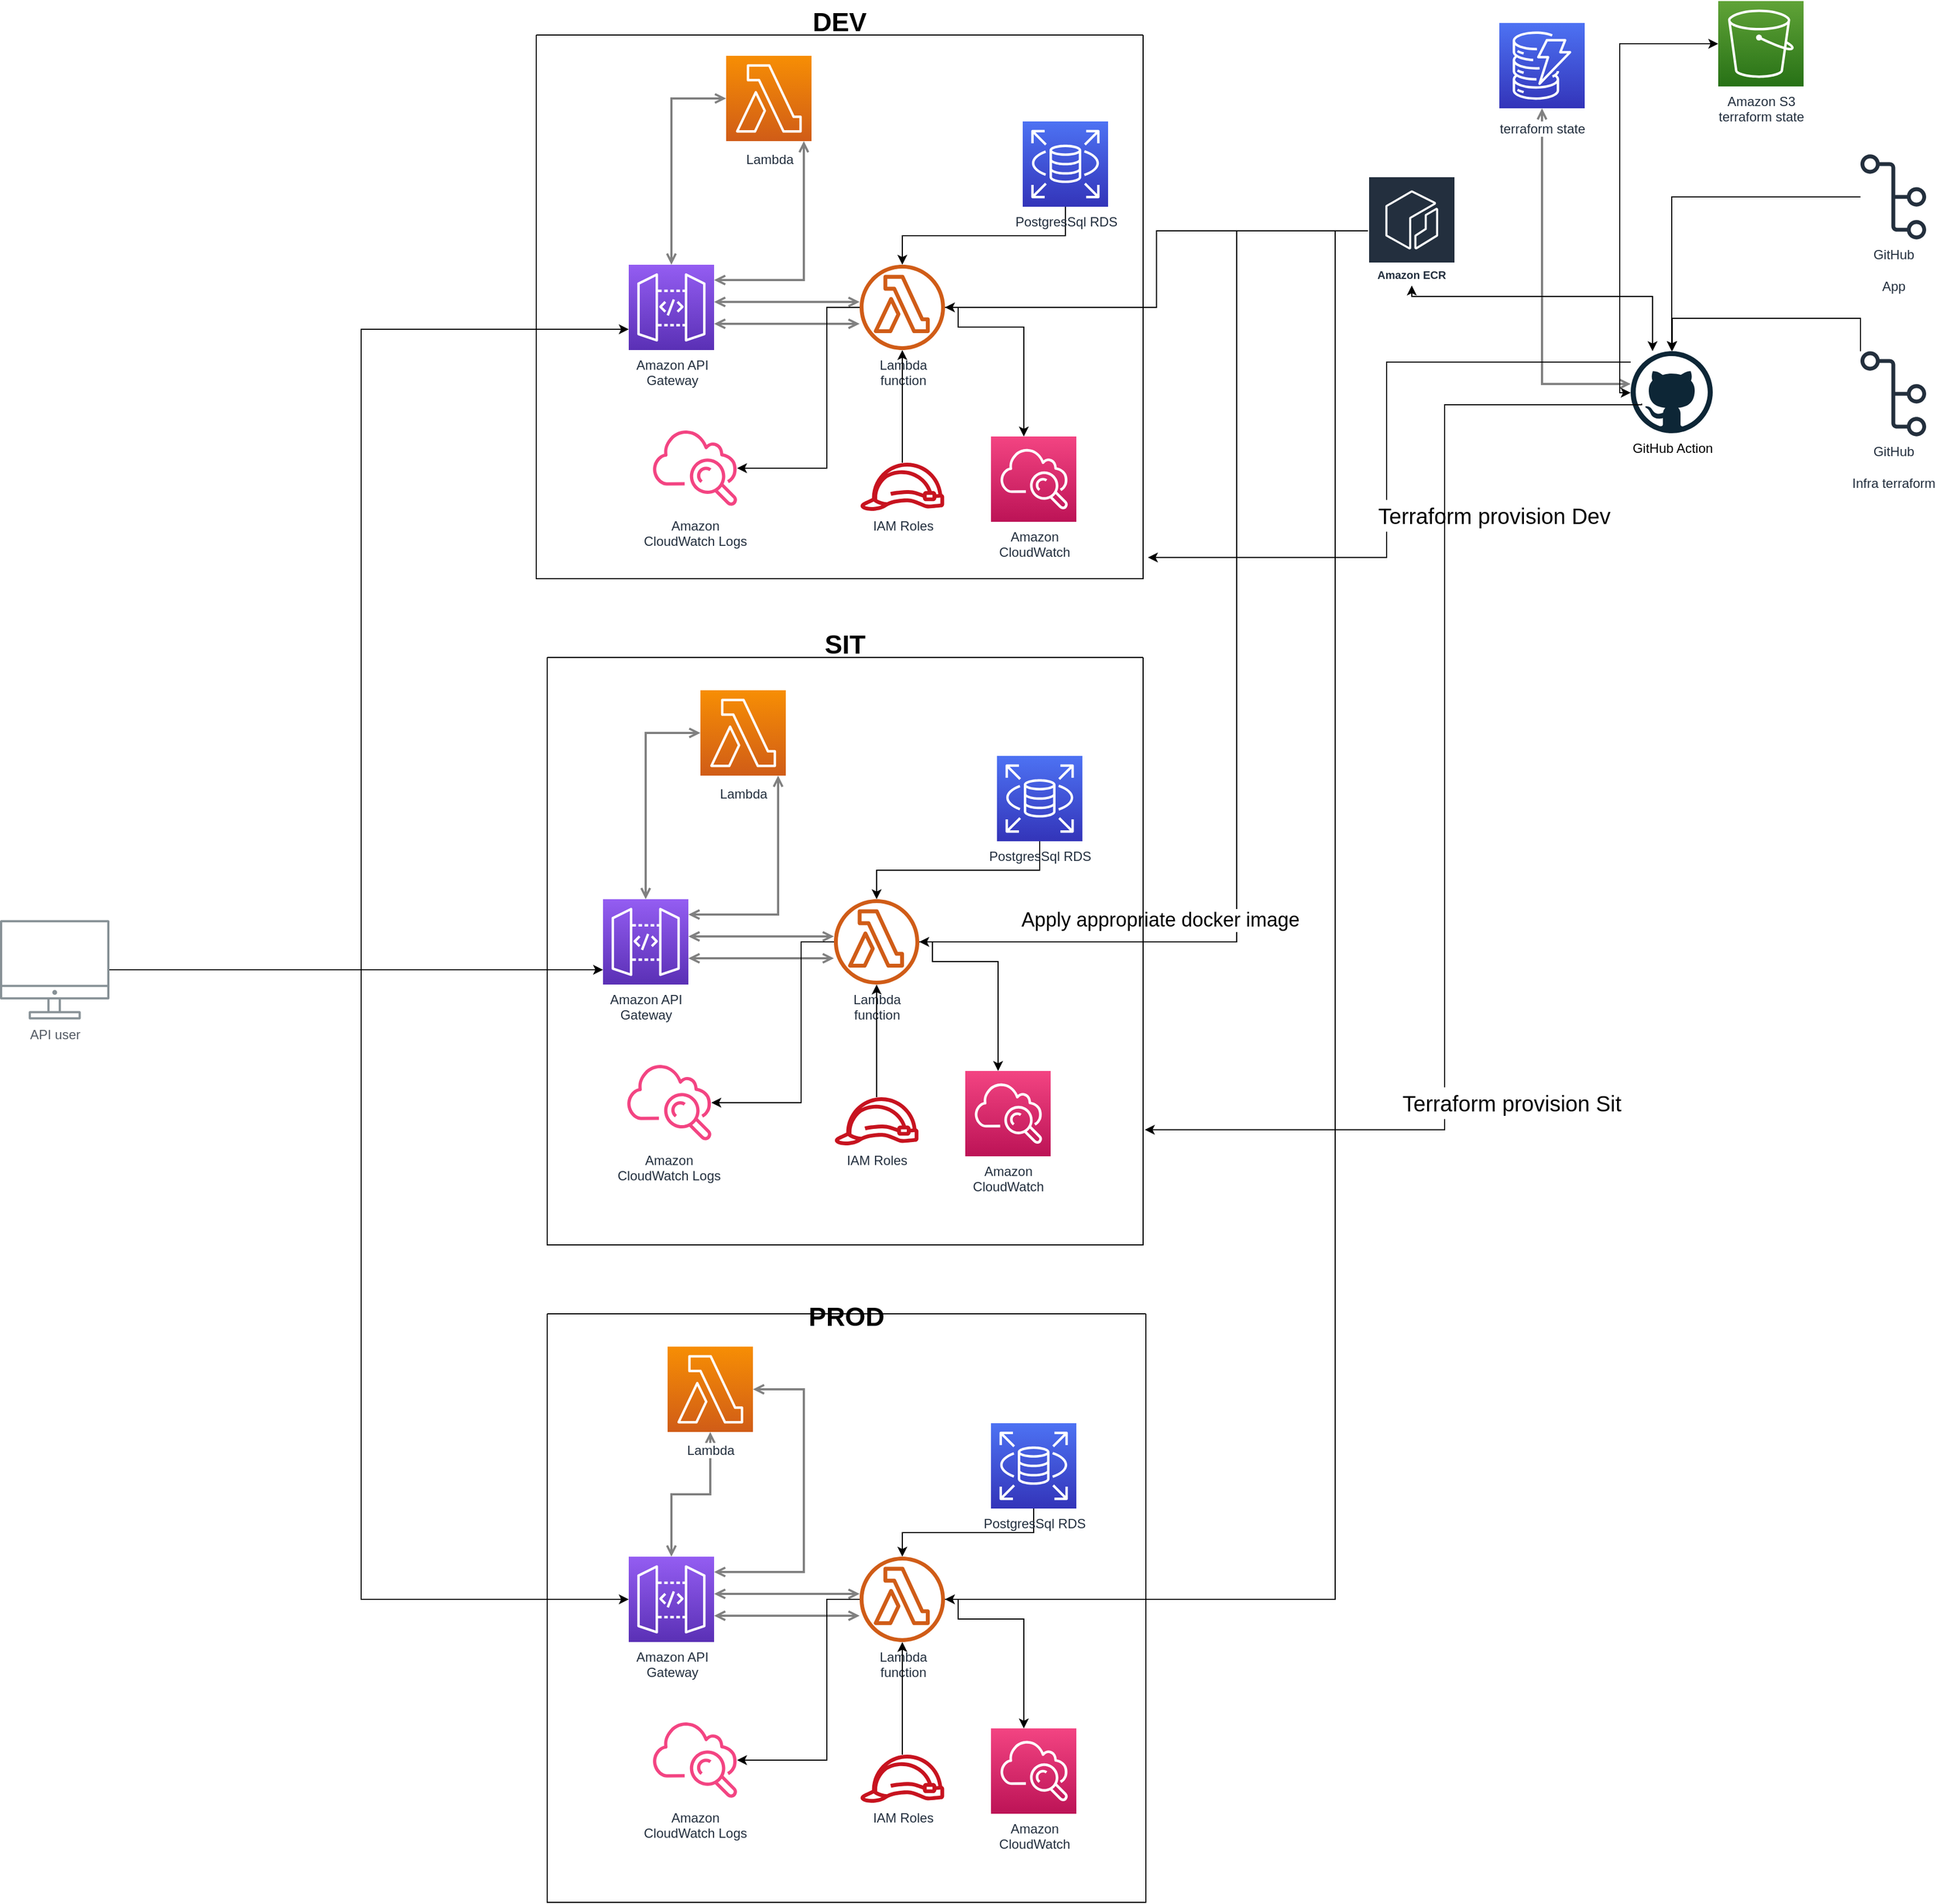 <mxfile version="21.6.7" type="github">
  <diagram id="Ht1M8jgEwFfnCIfOTk4-" name="Page-1">
    <mxGraphModel dx="3031" dy="2264" grid="1" gridSize="10" guides="1" tooltips="1" connect="1" arrows="1" fold="1" page="1" pageScale="1" pageWidth="1169" pageHeight="827" math="0" shadow="0">
      <root>
        <mxCell id="0" />
        <mxCell id="1" parent="0" />
        <mxCell id="UEzPUAAOIrF-is8g5C7q-132" style="edgeStyle=orthogonalEdgeStyle;rounded=0;orthogonalLoop=1;jettySize=auto;html=1;startArrow=open;startFill=0;endArrow=open;endFill=0;strokeWidth=2;strokeColor=#808080;" parent="1" source="Ke6kimZ8KrRcSS34F_if-2" target="UEzPUAAOIrF-is8g5C7q-119" edge="1">
          <mxGeometry relative="1" as="geometry">
            <Array as="points">
              <mxPoint x="2889" y="350" />
            </Array>
          </mxGeometry>
        </mxCell>
        <mxCell id="Ke6kimZ8KrRcSS34F_if-10" style="edgeStyle=orthogonalEdgeStyle;rounded=0;orthogonalLoop=1;jettySize=auto;html=1;startArrow=classic;startFill=1;" edge="1" parent="1" source="UEzPUAAOIrF-is8g5C7q-116" target="Ke6kimZ8KrRcSS34F_if-2">
          <mxGeometry relative="1" as="geometry">
            <Array as="points">
              <mxPoint x="2960" y="39" />
              <mxPoint x="2960" y="358" />
            </Array>
          </mxGeometry>
        </mxCell>
        <mxCell id="UEzPUAAOIrF-is8g5C7q-116" value="Amazon S3&lt;br&gt;&lt;div&gt;terraform state&lt;/div&gt;" style="outlineConnect=0;fontColor=#232F3E;gradientColor=#60A337;gradientDirection=north;fillColor=#277116;strokeColor=#ffffff;dashed=0;verticalLabelPosition=bottom;verticalAlign=top;align=center;html=1;fontSize=12;fontStyle=0;aspect=fixed;shape=mxgraph.aws4.resourceIcon;resIcon=mxgraph.aws4.s3;labelBackgroundColor=#ffffff;" parent="1" vertex="1">
          <mxGeometry x="3050" width="78" height="78" as="geometry" />
        </mxCell>
        <mxCell id="UEzPUAAOIrF-is8g5C7q-119" value="terraform state" style="outlineConnect=0;fontColor=#232F3E;gradientColor=#4D72F3;gradientDirection=north;fillColor=#3334B9;strokeColor=#ffffff;dashed=0;verticalLabelPosition=bottom;verticalAlign=top;align=center;html=1;fontSize=12;fontStyle=0;aspect=fixed;shape=mxgraph.aws4.resourceIcon;resIcon=mxgraph.aws4.dynamodb;labelBackgroundColor=#ffffff;spacingTop=5;" parent="1" vertex="1">
          <mxGeometry x="2850" y="20" width="78" height="78" as="geometry" />
        </mxCell>
        <mxCell id="Ke6kimZ8KrRcSS34F_if-138" style="edgeStyle=orthogonalEdgeStyle;rounded=0;orthogonalLoop=1;jettySize=auto;html=1;entryX=1.008;entryY=0.961;entryDx=0;entryDy=0;entryPerimeter=0;" edge="1" parent="1" source="Ke6kimZ8KrRcSS34F_if-2" target="Ke6kimZ8KrRcSS34F_if-135">
          <mxGeometry relative="1" as="geometry">
            <Array as="points">
              <mxPoint x="2747" y="330" />
              <mxPoint x="2747" y="509" />
            </Array>
          </mxGeometry>
        </mxCell>
        <mxCell id="Ke6kimZ8KrRcSS34F_if-142" value="&lt;div style=&quot;font-size: 24px;&quot;&gt;&lt;font style=&quot;font-size: 20px;&quot;&gt;Terraform provision Dev&lt;/font&gt;&lt;/div&gt;" style="edgeLabel;html=1;align=center;verticalAlign=middle;resizable=0;points=[];" vertex="1" connectable="0" parent="Ke6kimZ8KrRcSS34F_if-138">
          <mxGeometry x="0.516" relative="1" as="geometry">
            <mxPoint x="166" y="-39" as="offset" />
          </mxGeometry>
        </mxCell>
        <mxCell id="Ke6kimZ8KrRcSS34F_if-2" value="&lt;div&gt;GitHub Action&lt;/div&gt;&lt;div&gt;&lt;br&gt;&lt;/div&gt;" style="dashed=0;outlineConnect=0;html=1;align=center;labelPosition=center;verticalLabelPosition=bottom;verticalAlign=top;shape=mxgraph.weblogos.github" vertex="1" parent="1">
          <mxGeometry x="2970" y="320" width="75" height="75" as="geometry" />
        </mxCell>
        <mxCell id="Ke6kimZ8KrRcSS34F_if-14" style="edgeStyle=orthogonalEdgeStyle;rounded=0;orthogonalLoop=1;jettySize=auto;html=1;startArrow=none;startFill=0;" edge="1" parent="1" source="Ke6kimZ8KrRcSS34F_if-3" target="Ke6kimZ8KrRcSS34F_if-2">
          <mxGeometry relative="1" as="geometry" />
        </mxCell>
        <mxCell id="Ke6kimZ8KrRcSS34F_if-3" value="&lt;div&gt;GitHub&lt;/div&gt;&lt;div&gt;&lt;br&gt;&lt;/div&gt;&lt;div&gt;App&lt;br&gt;&lt;/div&gt;" style="sketch=0;outlineConnect=0;fontColor=#232F3E;gradientColor=none;fillColor=#232F3D;strokeColor=none;dashed=0;verticalLabelPosition=bottom;verticalAlign=top;align=center;html=1;fontSize=12;fontStyle=0;aspect=fixed;pointerEvents=1;shape=mxgraph.aws4.git_repository;" vertex="1" parent="1">
          <mxGeometry x="3180" y="140" width="60" height="78" as="geometry" />
        </mxCell>
        <mxCell id="Ke6kimZ8KrRcSS34F_if-15" style="edgeStyle=orthogonalEdgeStyle;rounded=0;orthogonalLoop=1;jettySize=auto;html=1;startArrow=none;startFill=0;" edge="1" parent="1" source="Ke6kimZ8KrRcSS34F_if-6" target="Ke6kimZ8KrRcSS34F_if-2">
          <mxGeometry relative="1" as="geometry">
            <Array as="points">
              <mxPoint x="3180" y="290" />
              <mxPoint x="3008" y="290" />
            </Array>
          </mxGeometry>
        </mxCell>
        <mxCell id="Ke6kimZ8KrRcSS34F_if-6" value="&lt;div&gt;GitHub&lt;/div&gt;&lt;div&gt;&lt;br&gt;&lt;/div&gt;&lt;div&gt;Infra terraform&lt;/div&gt;" style="sketch=0;outlineConnect=0;fontColor=#232F3E;gradientColor=none;fillColor=#232F3D;strokeColor=none;dashed=0;verticalLabelPosition=bottom;verticalAlign=top;align=center;html=1;fontSize=12;fontStyle=0;aspect=fixed;pointerEvents=1;shape=mxgraph.aws4.git_repository;" vertex="1" parent="1">
          <mxGeometry x="3180" y="320" width="60" height="78" as="geometry" />
        </mxCell>
        <mxCell id="Ke6kimZ8KrRcSS34F_if-12" style="edgeStyle=orthogonalEdgeStyle;rounded=0;orthogonalLoop=1;jettySize=auto;html=1;startArrow=classic;startFill=1;" edge="1" parent="1" source="Ke6kimZ8KrRcSS34F_if-11" target="Ke6kimZ8KrRcSS34F_if-2">
          <mxGeometry relative="1" as="geometry">
            <Array as="points">
              <mxPoint x="2770" y="270" />
              <mxPoint x="2990" y="270" />
            </Array>
          </mxGeometry>
        </mxCell>
        <mxCell id="Ke6kimZ8KrRcSS34F_if-136" style="edgeStyle=orthogonalEdgeStyle;rounded=0;orthogonalLoop=1;jettySize=auto;html=1;" edge="1" parent="1" source="Ke6kimZ8KrRcSS34F_if-11" target="Ke6kimZ8KrRcSS34F_if-107">
          <mxGeometry relative="1" as="geometry">
            <Array as="points">
              <mxPoint x="2610" y="210" />
              <mxPoint x="2610" y="860" />
            </Array>
          </mxGeometry>
        </mxCell>
        <mxCell id="Ke6kimZ8KrRcSS34F_if-162" value="&lt;font style=&quot;font-size: 18px;&quot;&gt;Apply appropriate docker image&lt;br&gt;&lt;/font&gt;" style="edgeLabel;html=1;align=center;verticalAlign=middle;resizable=0;points=[];" vertex="1" connectable="0" parent="Ke6kimZ8KrRcSS34F_if-136">
          <mxGeometry x="-0.44" y="2" relative="1" as="geometry">
            <mxPoint x="-72" y="453" as="offset" />
          </mxGeometry>
        </mxCell>
        <mxCell id="Ke6kimZ8KrRcSS34F_if-137" style="edgeStyle=orthogonalEdgeStyle;rounded=0;orthogonalLoop=1;jettySize=auto;html=1;" edge="1" parent="1" source="Ke6kimZ8KrRcSS34F_if-11" target="Ke6kimZ8KrRcSS34F_if-124">
          <mxGeometry relative="1" as="geometry">
            <Array as="points">
              <mxPoint x="2700" y="210" />
              <mxPoint x="2700" y="1461" />
            </Array>
          </mxGeometry>
        </mxCell>
        <mxCell id="Ke6kimZ8KrRcSS34F_if-163" style="edgeStyle=orthogonalEdgeStyle;rounded=0;orthogonalLoop=1;jettySize=auto;html=1;" edge="1" parent="1" source="Ke6kimZ8KrRcSS34F_if-11" target="Ke6kimZ8KrRcSS34F_if-152">
          <mxGeometry relative="1" as="geometry" />
        </mxCell>
        <mxCell id="Ke6kimZ8KrRcSS34F_if-11" value="Amazon ECR" style="sketch=0;outlineConnect=0;fontColor=#232F3E;gradientColor=none;strokeColor=#ffffff;fillColor=#232F3E;dashed=0;verticalLabelPosition=middle;verticalAlign=bottom;align=center;html=1;whiteSpace=wrap;fontSize=10;fontStyle=1;spacing=3;shape=mxgraph.aws4.productIcon;prIcon=mxgraph.aws4.ecr;" vertex="1" parent="1">
          <mxGeometry x="2730" y="160" width="80" height="100" as="geometry" />
        </mxCell>
        <mxCell id="Ke6kimZ8KrRcSS34F_if-99" style="edgeStyle=orthogonalEdgeStyle;rounded=0;orthogonalLoop=1;jettySize=auto;html=1;startArrow=open;startFill=0;endArrow=open;endFill=0;strokeWidth=2;strokeColor=#808080;" edge="1" parent="1" source="Ke6kimZ8KrRcSS34F_if-105" target="Ke6kimZ8KrRcSS34F_if-106">
          <mxGeometry relative="1" as="geometry" />
        </mxCell>
        <mxCell id="Ke6kimZ8KrRcSS34F_if-100" style="edgeStyle=orthogonalEdgeStyle;rounded=0;orthogonalLoop=1;jettySize=auto;html=1;startArrow=open;startFill=0;endArrow=open;endFill=0;strokeWidth=2;strokeColor=#808080;" edge="1" parent="1" source="Ke6kimZ8KrRcSS34F_if-106" target="Ke6kimZ8KrRcSS34F_if-107">
          <mxGeometry relative="1" as="geometry">
            <Array as="points">
              <mxPoint x="2172" y="875" />
              <mxPoint x="2172" y="875" />
            </Array>
          </mxGeometry>
        </mxCell>
        <mxCell id="Ke6kimZ8KrRcSS34F_if-101" style="edgeStyle=orthogonalEdgeStyle;rounded=0;orthogonalLoop=1;jettySize=auto;html=1;startArrow=open;startFill=0;endArrow=open;endFill=0;strokeWidth=2;strokeColor=#808080;" edge="1" parent="1" source="Ke6kimZ8KrRcSS34F_if-105" target="Ke6kimZ8KrRcSS34F_if-106">
          <mxGeometry relative="1" as="geometry">
            <mxPoint x="2162" y="743.724" as="sourcePoint" />
            <mxPoint x="2079.966" y="831" as="targetPoint" />
            <Array as="points">
              <mxPoint x="2191" y="835" />
            </Array>
          </mxGeometry>
        </mxCell>
        <mxCell id="Ke6kimZ8KrRcSS34F_if-102" style="edgeStyle=orthogonalEdgeStyle;rounded=0;orthogonalLoop=1;jettySize=auto;html=1;startArrow=open;startFill=0;endArrow=open;endFill=0;strokeWidth=2;strokeColor=#808080;" edge="1" parent="1" source="Ke6kimZ8KrRcSS34F_if-106" target="Ke6kimZ8KrRcSS34F_if-107">
          <mxGeometry relative="1" as="geometry">
            <mxPoint x="2119" y="870" as="sourcePoint" />
            <mxPoint x="2252" y="870" as="targetPoint" />
            <Array as="points">
              <mxPoint x="2172" y="855" />
              <mxPoint x="2172" y="855" />
            </Array>
          </mxGeometry>
        </mxCell>
        <mxCell id="Ke6kimZ8KrRcSS34F_if-106" value="Amazon API&lt;br&gt;Gateway&lt;br&gt;" style="outlineConnect=0;fontColor=#232F3E;gradientColor=#945DF2;gradientDirection=north;fillColor=#5A30B5;strokeColor=#ffffff;dashed=0;verticalLabelPosition=bottom;verticalAlign=top;align=center;html=1;fontSize=12;fontStyle=0;aspect=fixed;shape=mxgraph.aws4.resourceIcon;resIcon=mxgraph.aws4.api_gateway;labelBackgroundColor=#ffffff;" vertex="1" parent="1">
          <mxGeometry x="2031" y="821" width="78" height="78" as="geometry" />
        </mxCell>
        <mxCell id="Ke6kimZ8KrRcSS34F_if-107" value="Lambda&lt;br&gt;function" style="outlineConnect=0;fontColor=#232F3E;gradientColor=none;fillColor=#D05C17;strokeColor=none;dashed=0;verticalLabelPosition=bottom;verticalAlign=top;align=center;html=1;fontSize=12;fontStyle=0;aspect=fixed;pointerEvents=1;shape=mxgraph.aws4.lambda_function;labelBackgroundColor=#ffffff;" vertex="1" parent="1">
          <mxGeometry x="2242" y="821" width="78" height="78" as="geometry" />
        </mxCell>
        <mxCell id="Ke6kimZ8KrRcSS34F_if-108" style="edgeStyle=orthogonalEdgeStyle;rounded=0;orthogonalLoop=1;jettySize=auto;html=1;startArrow=classic;startFill=1;endArrow=none;endFill=0;" edge="1" parent="1" source="Ke6kimZ8KrRcSS34F_if-109" target="Ke6kimZ8KrRcSS34F_if-107">
          <mxGeometry relative="1" as="geometry">
            <Array as="points">
              <mxPoint x="2392" y="878" />
              <mxPoint x="2332" y="878" />
              <mxPoint x="2332" y="860" />
            </Array>
          </mxGeometry>
        </mxCell>
        <mxCell id="Ke6kimZ8KrRcSS34F_if-109" value="Amazon&lt;br&gt;CloudWatch&lt;br&gt;" style="outlineConnect=0;fontColor=#232F3E;gradientColor=#F34482;gradientDirection=north;fillColor=#BC1356;strokeColor=#ffffff;dashed=0;verticalLabelPosition=bottom;verticalAlign=top;align=center;html=1;fontSize=12;fontStyle=0;aspect=fixed;shape=mxgraph.aws4.resourceIcon;resIcon=mxgraph.aws4.cloudwatch;labelBackgroundColor=#ffffff;" vertex="1" parent="1">
          <mxGeometry x="2362" y="978" width="78" height="78" as="geometry" />
        </mxCell>
        <mxCell id="Ke6kimZ8KrRcSS34F_if-110" style="edgeStyle=orthogonalEdgeStyle;rounded=0;orthogonalLoop=1;jettySize=auto;html=1;" edge="1" parent="1" source="Ke6kimZ8KrRcSS34F_if-111" target="Ke6kimZ8KrRcSS34F_if-107">
          <mxGeometry relative="1" as="geometry" />
        </mxCell>
        <mxCell id="Ke6kimZ8KrRcSS34F_if-111" value="IAM Roles" style="outlineConnect=0;fontColor=#232F3E;gradientColor=none;fillColor=#C7131F;strokeColor=none;dashed=0;verticalLabelPosition=bottom;verticalAlign=top;align=center;html=1;fontSize=12;fontStyle=0;aspect=fixed;pointerEvents=1;shape=mxgraph.aws4.role;labelBackgroundColor=#ffffff;" vertex="1" parent="1">
          <mxGeometry x="2242" y="1002" width="78" height="44" as="geometry" />
        </mxCell>
        <mxCell id="Ke6kimZ8KrRcSS34F_if-112" style="edgeStyle=orthogonalEdgeStyle;rounded=0;orthogonalLoop=1;jettySize=auto;html=1;startArrow=classic;startFill=1;endArrow=none;endFill=0;" edge="1" parent="1" source="Ke6kimZ8KrRcSS34F_if-113" target="Ke6kimZ8KrRcSS34F_if-107">
          <mxGeometry relative="1" as="geometry">
            <Array as="points">
              <mxPoint x="2212" y="1007" />
              <mxPoint x="2212" y="860" />
            </Array>
          </mxGeometry>
        </mxCell>
        <mxCell id="Ke6kimZ8KrRcSS34F_if-113" value="Amazon&lt;br&gt;CloudWatch Logs&lt;br&gt;" style="outlineConnect=0;fontColor=#232F3E;gradientColor=none;gradientDirection=north;fillColor=#F34482;strokeColor=none;dashed=0;verticalLabelPosition=bottom;verticalAlign=top;align=center;html=1;fontSize=12;fontStyle=0;aspect=fixed;shape=mxgraph.aws4.cloudwatch;labelBackgroundColor=#ffffff;" vertex="1" parent="1">
          <mxGeometry x="2052" y="968" width="78" height="78" as="geometry" />
        </mxCell>
        <mxCell id="Ke6kimZ8KrRcSS34F_if-114" style="edgeStyle=orthogonalEdgeStyle;rounded=0;orthogonalLoop=1;jettySize=auto;html=1;exitX=0.5;exitY=1;exitDx=0;exitDy=0;exitPerimeter=0;" edge="1" parent="1" source="Ke6kimZ8KrRcSS34F_if-115" target="Ke6kimZ8KrRcSS34F_if-107">
          <mxGeometry relative="1" as="geometry" />
        </mxCell>
        <mxCell id="Ke6kimZ8KrRcSS34F_if-116" style="edgeStyle=orthogonalEdgeStyle;rounded=0;orthogonalLoop=1;jettySize=auto;html=1;startArrow=open;startFill=0;endArrow=open;endFill=0;strokeWidth=2;strokeColor=#808080;" edge="1" parent="1" source="Ke6kimZ8KrRcSS34F_if-122" target="Ke6kimZ8KrRcSS34F_if-123">
          <mxGeometry relative="1" as="geometry" />
        </mxCell>
        <mxCell id="Ke6kimZ8KrRcSS34F_if-117" style="edgeStyle=orthogonalEdgeStyle;rounded=0;orthogonalLoop=1;jettySize=auto;html=1;startArrow=open;startFill=0;endArrow=open;endFill=0;strokeWidth=2;strokeColor=#808080;" edge="1" parent="1" source="Ke6kimZ8KrRcSS34F_if-123" target="Ke6kimZ8KrRcSS34F_if-124">
          <mxGeometry relative="1" as="geometry">
            <Array as="points">
              <mxPoint x="2195.5" y="1476" />
              <mxPoint x="2195.5" y="1476" />
            </Array>
          </mxGeometry>
        </mxCell>
        <mxCell id="Ke6kimZ8KrRcSS34F_if-118" style="edgeStyle=orthogonalEdgeStyle;rounded=0;orthogonalLoop=1;jettySize=auto;html=1;startArrow=open;startFill=0;endArrow=open;endFill=0;strokeWidth=2;strokeColor=#808080;" edge="1" parent="1" source="Ke6kimZ8KrRcSS34F_if-122" target="Ke6kimZ8KrRcSS34F_if-123">
          <mxGeometry relative="1" as="geometry">
            <mxPoint x="2185.5" y="1344.724" as="sourcePoint" />
            <mxPoint x="2103.466" y="1432" as="targetPoint" />
            <Array as="points">
              <mxPoint x="2214.5" y="1436" />
            </Array>
          </mxGeometry>
        </mxCell>
        <mxCell id="Ke6kimZ8KrRcSS34F_if-119" style="edgeStyle=orthogonalEdgeStyle;rounded=0;orthogonalLoop=1;jettySize=auto;html=1;startArrow=open;startFill=0;endArrow=open;endFill=0;strokeWidth=2;strokeColor=#808080;" edge="1" parent="1" source="Ke6kimZ8KrRcSS34F_if-123" target="Ke6kimZ8KrRcSS34F_if-124">
          <mxGeometry relative="1" as="geometry">
            <mxPoint x="2142.5" y="1471" as="sourcePoint" />
            <mxPoint x="2275.5" y="1471" as="targetPoint" />
            <Array as="points">
              <mxPoint x="2195.5" y="1456" />
              <mxPoint x="2195.5" y="1456" />
            </Array>
          </mxGeometry>
        </mxCell>
        <mxCell id="Ke6kimZ8KrRcSS34F_if-120" style="edgeStyle=orthogonalEdgeStyle;rounded=0;orthogonalLoop=1;jettySize=auto;html=1;" edge="1" parent="1" source="Ke6kimZ8KrRcSS34F_if-121" target="Ke6kimZ8KrRcSS34F_if-123">
          <mxGeometry relative="1" as="geometry">
            <Array as="points">
              <mxPoint x="1810" y="886" />
              <mxPoint x="1810" y="1461" />
            </Array>
          </mxGeometry>
        </mxCell>
        <mxCell id="Ke6kimZ8KrRcSS34F_if-145" style="edgeStyle=orthogonalEdgeStyle;rounded=0;orthogonalLoop=1;jettySize=auto;html=1;" edge="1" parent="1" source="Ke6kimZ8KrRcSS34F_if-121" target="Ke6kimZ8KrRcSS34F_if-106">
          <mxGeometry relative="1" as="geometry">
            <Array as="points">
              <mxPoint x="1540" y="870" />
            </Array>
          </mxGeometry>
        </mxCell>
        <mxCell id="Ke6kimZ8KrRcSS34F_if-146" style="edgeStyle=orthogonalEdgeStyle;rounded=0;orthogonalLoop=1;jettySize=auto;html=1;" edge="1" parent="1" source="Ke6kimZ8KrRcSS34F_if-121" target="Ke6kimZ8KrRcSS34F_if-151">
          <mxGeometry relative="1" as="geometry">
            <mxPoint x="2000" y="300" as="targetPoint" />
            <Array as="points">
              <mxPoint x="1810" y="886" />
              <mxPoint x="1810" y="300" />
            </Array>
          </mxGeometry>
        </mxCell>
        <mxCell id="Ke6kimZ8KrRcSS34F_if-121" value="&lt;div&gt;API user&lt;/div&gt;&lt;div&gt;&lt;br&gt;&lt;/div&gt;" style="outlineConnect=0;gradientColor=none;fontColor=#545B64;strokeColor=none;fillColor=#879196;dashed=0;verticalLabelPosition=bottom;verticalAlign=top;align=center;html=1;fontSize=12;fontStyle=0;aspect=fixed;shape=mxgraph.aws4.illustration_desktop;pointerEvents=1;labelBackgroundColor=#ffffff;" vertex="1" parent="1">
          <mxGeometry x="1480" y="840" width="100" height="91" as="geometry" />
        </mxCell>
        <mxCell id="Ke6kimZ8KrRcSS34F_if-123" value="Amazon API&lt;br&gt;Gateway&lt;br&gt;" style="outlineConnect=0;fontColor=#232F3E;gradientColor=#945DF2;gradientDirection=north;fillColor=#5A30B5;strokeColor=#ffffff;dashed=0;verticalLabelPosition=bottom;verticalAlign=top;align=center;html=1;fontSize=12;fontStyle=0;aspect=fixed;shape=mxgraph.aws4.resourceIcon;resIcon=mxgraph.aws4.api_gateway;labelBackgroundColor=#ffffff;" vertex="1" parent="1">
          <mxGeometry x="2054.5" y="1422" width="78" height="78" as="geometry" />
        </mxCell>
        <mxCell id="Ke6kimZ8KrRcSS34F_if-124" value="Lambda&lt;br&gt;function" style="outlineConnect=0;fontColor=#232F3E;gradientColor=none;fillColor=#D05C17;strokeColor=none;dashed=0;verticalLabelPosition=bottom;verticalAlign=top;align=center;html=1;fontSize=12;fontStyle=0;aspect=fixed;pointerEvents=1;shape=mxgraph.aws4.lambda_function;labelBackgroundColor=#ffffff;" vertex="1" parent="1">
          <mxGeometry x="2265.5" y="1422" width="78" height="78" as="geometry" />
        </mxCell>
        <mxCell id="Ke6kimZ8KrRcSS34F_if-125" style="edgeStyle=orthogonalEdgeStyle;rounded=0;orthogonalLoop=1;jettySize=auto;html=1;startArrow=classic;startFill=1;endArrow=none;endFill=0;" edge="1" parent="1" source="Ke6kimZ8KrRcSS34F_if-126" target="Ke6kimZ8KrRcSS34F_if-124">
          <mxGeometry relative="1" as="geometry">
            <Array as="points">
              <mxPoint x="2415.5" y="1479" />
              <mxPoint x="2355.5" y="1479" />
              <mxPoint x="2355.5" y="1461" />
            </Array>
          </mxGeometry>
        </mxCell>
        <mxCell id="Ke6kimZ8KrRcSS34F_if-126" value="Amazon&lt;br&gt;CloudWatch&lt;br&gt;" style="outlineConnect=0;fontColor=#232F3E;gradientColor=#F34482;gradientDirection=north;fillColor=#BC1356;strokeColor=#ffffff;dashed=0;verticalLabelPosition=bottom;verticalAlign=top;align=center;html=1;fontSize=12;fontStyle=0;aspect=fixed;shape=mxgraph.aws4.resourceIcon;resIcon=mxgraph.aws4.cloudwatch;labelBackgroundColor=#ffffff;" vertex="1" parent="1">
          <mxGeometry x="2385.5" y="1579" width="78" height="78" as="geometry" />
        </mxCell>
        <mxCell id="Ke6kimZ8KrRcSS34F_if-127" style="edgeStyle=orthogonalEdgeStyle;rounded=0;orthogonalLoop=1;jettySize=auto;html=1;" edge="1" parent="1" source="Ke6kimZ8KrRcSS34F_if-128" target="Ke6kimZ8KrRcSS34F_if-124">
          <mxGeometry relative="1" as="geometry" />
        </mxCell>
        <mxCell id="Ke6kimZ8KrRcSS34F_if-128" value="IAM Roles" style="outlineConnect=0;fontColor=#232F3E;gradientColor=none;fillColor=#C7131F;strokeColor=none;dashed=0;verticalLabelPosition=bottom;verticalAlign=top;align=center;html=1;fontSize=12;fontStyle=0;aspect=fixed;pointerEvents=1;shape=mxgraph.aws4.role;labelBackgroundColor=#ffffff;" vertex="1" parent="1">
          <mxGeometry x="2265.5" y="1603" width="78" height="44" as="geometry" />
        </mxCell>
        <mxCell id="Ke6kimZ8KrRcSS34F_if-129" style="edgeStyle=orthogonalEdgeStyle;rounded=0;orthogonalLoop=1;jettySize=auto;html=1;startArrow=classic;startFill=1;endArrow=none;endFill=0;" edge="1" parent="1" source="Ke6kimZ8KrRcSS34F_if-130" target="Ke6kimZ8KrRcSS34F_if-124">
          <mxGeometry relative="1" as="geometry">
            <Array as="points">
              <mxPoint x="2235.5" y="1608" />
              <mxPoint x="2235.5" y="1461" />
            </Array>
          </mxGeometry>
        </mxCell>
        <mxCell id="Ke6kimZ8KrRcSS34F_if-130" value="Amazon&lt;br&gt;CloudWatch Logs&lt;br&gt;" style="outlineConnect=0;fontColor=#232F3E;gradientColor=none;gradientDirection=north;fillColor=#F34482;strokeColor=none;dashed=0;verticalLabelPosition=bottom;verticalAlign=top;align=center;html=1;fontSize=12;fontStyle=0;aspect=fixed;shape=mxgraph.aws4.cloudwatch;labelBackgroundColor=#ffffff;" vertex="1" parent="1">
          <mxGeometry x="2075.5" y="1569" width="78" height="78" as="geometry" />
        </mxCell>
        <mxCell id="Ke6kimZ8KrRcSS34F_if-131" style="edgeStyle=orthogonalEdgeStyle;rounded=0;orthogonalLoop=1;jettySize=auto;html=1;exitX=0.5;exitY=1;exitDx=0;exitDy=0;exitPerimeter=0;" edge="1" parent="1" source="Ke6kimZ8KrRcSS34F_if-132" target="Ke6kimZ8KrRcSS34F_if-124">
          <mxGeometry relative="1" as="geometry" />
        </mxCell>
        <mxCell id="Ke6kimZ8KrRcSS34F_if-133" value="PROD" style="swimlane;startSize=0;fontSize=24;" vertex="1" parent="1">
          <mxGeometry x="1980" y="1200" width="547" height="538" as="geometry" />
        </mxCell>
        <mxCell id="Ke6kimZ8KrRcSS34F_if-122" value="Lambda" style="outlineConnect=0;fontColor=#232F3E;gradientColor=#F78E04;gradientDirection=north;fillColor=#D05C17;strokeColor=#ffffff;dashed=0;verticalLabelPosition=bottom;verticalAlign=top;align=center;html=1;fontSize=12;fontStyle=0;aspect=fixed;shape=mxgraph.aws4.resourceIcon;resIcon=mxgraph.aws4.lambda;labelBackgroundColor=#ffffff;spacingTop=3;" vertex="1" parent="Ke6kimZ8KrRcSS34F_if-133">
          <mxGeometry x="110" y="30" width="78" height="78" as="geometry" />
        </mxCell>
        <mxCell id="Ke6kimZ8KrRcSS34F_if-132" value="&lt;div&gt;PostgresSql RDS&lt;/div&gt;&lt;div&gt;&lt;br&gt;&lt;/div&gt;" style="sketch=0;points=[[0,0,0],[0.25,0,0],[0.5,0,0],[0.75,0,0],[1,0,0],[0,1,0],[0.25,1,0],[0.5,1,0],[0.75,1,0],[1,1,0],[0,0.25,0],[0,0.5,0],[0,0.75,0],[1,0.25,0],[1,0.5,0],[1,0.75,0]];outlineConnect=0;fontColor=#232F3E;gradientColor=#4D72F3;gradientDirection=north;fillColor=#3334B9;strokeColor=#ffffff;dashed=0;verticalLabelPosition=bottom;verticalAlign=top;align=center;html=1;fontSize=12;fontStyle=0;aspect=fixed;shape=mxgraph.aws4.resourceIcon;resIcon=mxgraph.aws4.rds;" vertex="1" parent="Ke6kimZ8KrRcSS34F_if-133">
          <mxGeometry x="405.5" y="100" width="78" height="78" as="geometry" />
        </mxCell>
        <mxCell id="Ke6kimZ8KrRcSS34F_if-134" value="SIT&#xa;" style="swimlane;startSize=0;fontSize=24;" vertex="1" parent="1">
          <mxGeometry x="1980" y="600" width="544.5" height="537" as="geometry" />
        </mxCell>
        <mxCell id="Ke6kimZ8KrRcSS34F_if-105" value="Lambda" style="outlineConnect=0;fontColor=#232F3E;gradientColor=#F78E04;gradientDirection=north;fillColor=#D05C17;strokeColor=#ffffff;dashed=0;verticalLabelPosition=bottom;verticalAlign=top;align=center;html=1;fontSize=12;fontStyle=0;aspect=fixed;shape=mxgraph.aws4.resourceIcon;resIcon=mxgraph.aws4.lambda;labelBackgroundColor=#ffffff;spacingTop=3;" vertex="1" parent="Ke6kimZ8KrRcSS34F_if-134">
          <mxGeometry x="140" y="30" width="78" height="78" as="geometry" />
        </mxCell>
        <mxCell id="Ke6kimZ8KrRcSS34F_if-115" value="&lt;div&gt;PostgresSql RDS&lt;/div&gt;&lt;div&gt;&lt;br&gt;&lt;/div&gt;" style="sketch=0;points=[[0,0,0],[0.25,0,0],[0.5,0,0],[0.75,0,0],[1,0,0],[0,1,0],[0.25,1,0],[0.5,1,0],[0.75,1,0],[1,1,0],[0,0.25,0],[0,0.5,0],[0,0.75,0],[1,0.25,0],[1,0.5,0],[1,0.75,0]];outlineConnect=0;fontColor=#232F3E;gradientColor=#4D72F3;gradientDirection=north;fillColor=#3334B9;strokeColor=#ffffff;dashed=0;verticalLabelPosition=bottom;verticalAlign=top;align=center;html=1;fontSize=12;fontStyle=0;aspect=fixed;shape=mxgraph.aws4.resourceIcon;resIcon=mxgraph.aws4.rds;" vertex="1" parent="Ke6kimZ8KrRcSS34F_if-134">
          <mxGeometry x="411" y="90" width="78" height="78" as="geometry" />
        </mxCell>
        <mxCell id="Ke6kimZ8KrRcSS34F_if-135" value="DEV&#xa;" style="swimlane;startSize=0;fontSize=24;" vertex="1" parent="1">
          <mxGeometry x="1970" y="31" width="554.5" height="497" as="geometry" />
        </mxCell>
        <mxCell id="Ke6kimZ8KrRcSS34F_if-151" value="Amazon API&lt;br&gt;Gateway&lt;br&gt;" style="outlineConnect=0;fontColor=#232F3E;gradientColor=#945DF2;gradientDirection=north;fillColor=#5A30B5;strokeColor=#ffffff;dashed=0;verticalLabelPosition=bottom;verticalAlign=top;align=center;html=1;fontSize=12;fontStyle=0;aspect=fixed;shape=mxgraph.aws4.resourceIcon;resIcon=mxgraph.aws4.api_gateway;labelBackgroundColor=#ffffff;" vertex="1" parent="Ke6kimZ8KrRcSS34F_if-135">
          <mxGeometry x="84.5" y="210" width="78" height="78" as="geometry" />
        </mxCell>
        <mxCell id="Ke6kimZ8KrRcSS34F_if-152" value="Lambda&lt;br&gt;function" style="outlineConnect=0;fontColor=#232F3E;gradientColor=none;fillColor=#D05C17;strokeColor=none;dashed=0;verticalLabelPosition=bottom;verticalAlign=top;align=center;html=1;fontSize=12;fontStyle=0;aspect=fixed;pointerEvents=1;shape=mxgraph.aws4.lambda_function;labelBackgroundColor=#ffffff;" vertex="1" parent="Ke6kimZ8KrRcSS34F_if-135">
          <mxGeometry x="295.5" y="210" width="78" height="78" as="geometry" />
        </mxCell>
        <mxCell id="Ke6kimZ8KrRcSS34F_if-148" style="edgeStyle=orthogonalEdgeStyle;rounded=0;orthogonalLoop=1;jettySize=auto;html=1;startArrow=open;startFill=0;endArrow=open;endFill=0;strokeWidth=2;strokeColor=#808080;" edge="1" parent="Ke6kimZ8KrRcSS34F_if-135" source="Ke6kimZ8KrRcSS34F_if-151" target="Ke6kimZ8KrRcSS34F_if-152">
          <mxGeometry relative="1" as="geometry">
            <Array as="points">
              <mxPoint x="225.5" y="264" />
              <mxPoint x="225.5" y="264" />
            </Array>
          </mxGeometry>
        </mxCell>
        <mxCell id="Ke6kimZ8KrRcSS34F_if-150" style="edgeStyle=orthogonalEdgeStyle;rounded=0;orthogonalLoop=1;jettySize=auto;html=1;startArrow=open;startFill=0;endArrow=open;endFill=0;strokeWidth=2;strokeColor=#808080;" edge="1" parent="Ke6kimZ8KrRcSS34F_if-135" source="Ke6kimZ8KrRcSS34F_if-151" target="Ke6kimZ8KrRcSS34F_if-152">
          <mxGeometry relative="1" as="geometry">
            <mxPoint x="172.5" y="259" as="sourcePoint" />
            <mxPoint x="305.5" y="259" as="targetPoint" />
            <Array as="points">
              <mxPoint x="225.5" y="244" />
              <mxPoint x="225.5" y="244" />
            </Array>
          </mxGeometry>
        </mxCell>
        <mxCell id="Ke6kimZ8KrRcSS34F_if-153" style="edgeStyle=orthogonalEdgeStyle;rounded=0;orthogonalLoop=1;jettySize=auto;html=1;startArrow=classic;startFill=1;endArrow=none;endFill=0;" edge="1" parent="Ke6kimZ8KrRcSS34F_if-135" source="Ke6kimZ8KrRcSS34F_if-154" target="Ke6kimZ8KrRcSS34F_if-152">
          <mxGeometry relative="1" as="geometry">
            <Array as="points">
              <mxPoint x="445.5" y="267" />
              <mxPoint x="385.5" y="267" />
              <mxPoint x="385.5" y="249" />
            </Array>
          </mxGeometry>
        </mxCell>
        <mxCell id="Ke6kimZ8KrRcSS34F_if-154" value="Amazon&lt;br&gt;CloudWatch&lt;br&gt;" style="outlineConnect=0;fontColor=#232F3E;gradientColor=#F34482;gradientDirection=north;fillColor=#BC1356;strokeColor=#ffffff;dashed=0;verticalLabelPosition=bottom;verticalAlign=top;align=center;html=1;fontSize=12;fontStyle=0;aspect=fixed;shape=mxgraph.aws4.resourceIcon;resIcon=mxgraph.aws4.cloudwatch;labelBackgroundColor=#ffffff;" vertex="1" parent="Ke6kimZ8KrRcSS34F_if-135">
          <mxGeometry x="415.5" y="367" width="78" height="78" as="geometry" />
        </mxCell>
        <mxCell id="Ke6kimZ8KrRcSS34F_if-155" style="edgeStyle=orthogonalEdgeStyle;rounded=0;orthogonalLoop=1;jettySize=auto;html=1;" edge="1" parent="Ke6kimZ8KrRcSS34F_if-135" source="Ke6kimZ8KrRcSS34F_if-156" target="Ke6kimZ8KrRcSS34F_if-152">
          <mxGeometry relative="1" as="geometry" />
        </mxCell>
        <mxCell id="Ke6kimZ8KrRcSS34F_if-156" value="IAM Roles" style="outlineConnect=0;fontColor=#232F3E;gradientColor=none;fillColor=#C7131F;strokeColor=none;dashed=0;verticalLabelPosition=bottom;verticalAlign=top;align=center;html=1;fontSize=12;fontStyle=0;aspect=fixed;pointerEvents=1;shape=mxgraph.aws4.role;labelBackgroundColor=#ffffff;" vertex="1" parent="Ke6kimZ8KrRcSS34F_if-135">
          <mxGeometry x="295.5" y="391" width="78" height="44" as="geometry" />
        </mxCell>
        <mxCell id="Ke6kimZ8KrRcSS34F_if-157" style="edgeStyle=orthogonalEdgeStyle;rounded=0;orthogonalLoop=1;jettySize=auto;html=1;startArrow=classic;startFill=1;endArrow=none;endFill=0;" edge="1" parent="Ke6kimZ8KrRcSS34F_if-135" source="Ke6kimZ8KrRcSS34F_if-158" target="Ke6kimZ8KrRcSS34F_if-152">
          <mxGeometry relative="1" as="geometry">
            <Array as="points">
              <mxPoint x="265.5" y="396" />
              <mxPoint x="265.5" y="249" />
            </Array>
          </mxGeometry>
        </mxCell>
        <mxCell id="Ke6kimZ8KrRcSS34F_if-158" value="Amazon&lt;br&gt;CloudWatch Logs&lt;br&gt;" style="outlineConnect=0;fontColor=#232F3E;gradientColor=none;gradientDirection=north;fillColor=#F34482;strokeColor=none;dashed=0;verticalLabelPosition=bottom;verticalAlign=top;align=center;html=1;fontSize=12;fontStyle=0;aspect=fixed;shape=mxgraph.aws4.cloudwatch;labelBackgroundColor=#ffffff;" vertex="1" parent="Ke6kimZ8KrRcSS34F_if-135">
          <mxGeometry x="105.5" y="357" width="78" height="78" as="geometry" />
        </mxCell>
        <mxCell id="Ke6kimZ8KrRcSS34F_if-159" style="edgeStyle=orthogonalEdgeStyle;rounded=0;orthogonalLoop=1;jettySize=auto;html=1;exitX=0.5;exitY=1;exitDx=0;exitDy=0;exitPerimeter=0;" edge="1" parent="Ke6kimZ8KrRcSS34F_if-135" source="Ke6kimZ8KrRcSS34F_if-161" target="Ke6kimZ8KrRcSS34F_if-152">
          <mxGeometry relative="1" as="geometry" />
        </mxCell>
        <mxCell id="Ke6kimZ8KrRcSS34F_if-160" value="Lambda" style="outlineConnect=0;fontColor=#232F3E;gradientColor=#F78E04;gradientDirection=north;fillColor=#D05C17;strokeColor=#ffffff;dashed=0;verticalLabelPosition=bottom;verticalAlign=top;align=center;html=1;fontSize=12;fontStyle=0;aspect=fixed;shape=mxgraph.aws4.resourceIcon;resIcon=mxgraph.aws4.lambda;labelBackgroundColor=#ffffff;spacingTop=3;" vertex="1" parent="Ke6kimZ8KrRcSS34F_if-135">
          <mxGeometry x="173.5" y="19" width="78" height="78" as="geometry" />
        </mxCell>
        <mxCell id="Ke6kimZ8KrRcSS34F_if-147" style="edgeStyle=orthogonalEdgeStyle;rounded=0;orthogonalLoop=1;jettySize=auto;html=1;startArrow=open;startFill=0;endArrow=open;endFill=0;strokeWidth=2;strokeColor=#808080;" edge="1" parent="Ke6kimZ8KrRcSS34F_if-135" source="Ke6kimZ8KrRcSS34F_if-160" target="Ke6kimZ8KrRcSS34F_if-151">
          <mxGeometry relative="1" as="geometry" />
        </mxCell>
        <mxCell id="Ke6kimZ8KrRcSS34F_if-149" style="edgeStyle=orthogonalEdgeStyle;rounded=0;orthogonalLoop=1;jettySize=auto;html=1;startArrow=open;startFill=0;endArrow=open;endFill=0;strokeWidth=2;strokeColor=#808080;" edge="1" parent="Ke6kimZ8KrRcSS34F_if-135" source="Ke6kimZ8KrRcSS34F_if-160" target="Ke6kimZ8KrRcSS34F_if-151">
          <mxGeometry relative="1" as="geometry">
            <mxPoint x="215.5" y="132.724" as="sourcePoint" />
            <mxPoint x="133.466" y="220" as="targetPoint" />
            <Array as="points">
              <mxPoint x="244.5" y="224" />
            </Array>
          </mxGeometry>
        </mxCell>
        <mxCell id="Ke6kimZ8KrRcSS34F_if-161" value="&lt;div&gt;PostgresSql RDS&lt;/div&gt;&lt;div&gt;&lt;br&gt;&lt;/div&gt;" style="sketch=0;points=[[0,0,0],[0.25,0,0],[0.5,0,0],[0.75,0,0],[1,0,0],[0,1,0],[0.25,1,0],[0.5,1,0],[0.75,1,0],[1,1,0],[0,0.25,0],[0,0.5,0],[0,0.75,0],[1,0.25,0],[1,0.5,0],[1,0.75,0]];outlineConnect=0;fontColor=#232F3E;gradientColor=#4D72F3;gradientDirection=north;fillColor=#3334B9;strokeColor=#ffffff;dashed=0;verticalLabelPosition=bottom;verticalAlign=top;align=center;html=1;fontSize=12;fontStyle=0;aspect=fixed;shape=mxgraph.aws4.resourceIcon;resIcon=mxgraph.aws4.rds;" vertex="1" parent="Ke6kimZ8KrRcSS34F_if-135">
          <mxGeometry x="444.5" y="79" width="78" height="78" as="geometry" />
        </mxCell>
        <mxCell id="Ke6kimZ8KrRcSS34F_if-143" style="edgeStyle=orthogonalEdgeStyle;rounded=0;orthogonalLoop=1;jettySize=auto;html=1;entryX=1.003;entryY=0.804;entryDx=0;entryDy=0;entryPerimeter=0;" edge="1" parent="1" target="Ke6kimZ8KrRcSS34F_if-134">
          <mxGeometry relative="1" as="geometry">
            <mxPoint x="2980" y="368" as="sourcePoint" />
            <mxPoint x="2541" y="519" as="targetPoint" />
            <Array as="points">
              <mxPoint x="2800" y="369" />
              <mxPoint x="2800" y="1032" />
            </Array>
          </mxGeometry>
        </mxCell>
        <mxCell id="Ke6kimZ8KrRcSS34F_if-144" value="&lt;div style=&quot;font-size: 24px;&quot;&gt;&lt;font style=&quot;font-size: 20px;&quot;&gt;Terraform provision Sit&lt;br&gt;&lt;/font&gt;&lt;/div&gt;" style="edgeLabel;html=1;align=center;verticalAlign=middle;resizable=0;points=[];" vertex="1" connectable="0" parent="Ke6kimZ8KrRcSS34F_if-143">
          <mxGeometry x="0.516" relative="1" as="geometry">
            <mxPoint x="64" y="-25" as="offset" />
          </mxGeometry>
        </mxCell>
      </root>
    </mxGraphModel>
  </diagram>
</mxfile>
